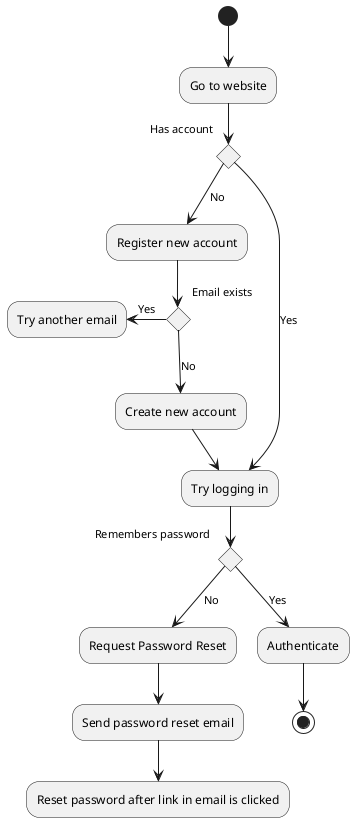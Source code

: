 @startuml
(*) --> "Go to website"
If "Has account" then
    --> [No] "Register new account"
    If "Email exists" then
        --> [No] "Create new account"
        --> "Try logging in"
    else
        -left-> [Yes] "Try another email"
    endif
else
    --> [Yes] "Try logging in"
    If "Remembers password" then
        --> [No] "Request Password Reset"
        --> "Send password reset email"
        --> "Reset password after link in email is clicked"
    else
        --> [Yes] "Authenticate"
        --> (*)
    endif
endif
@enduml
